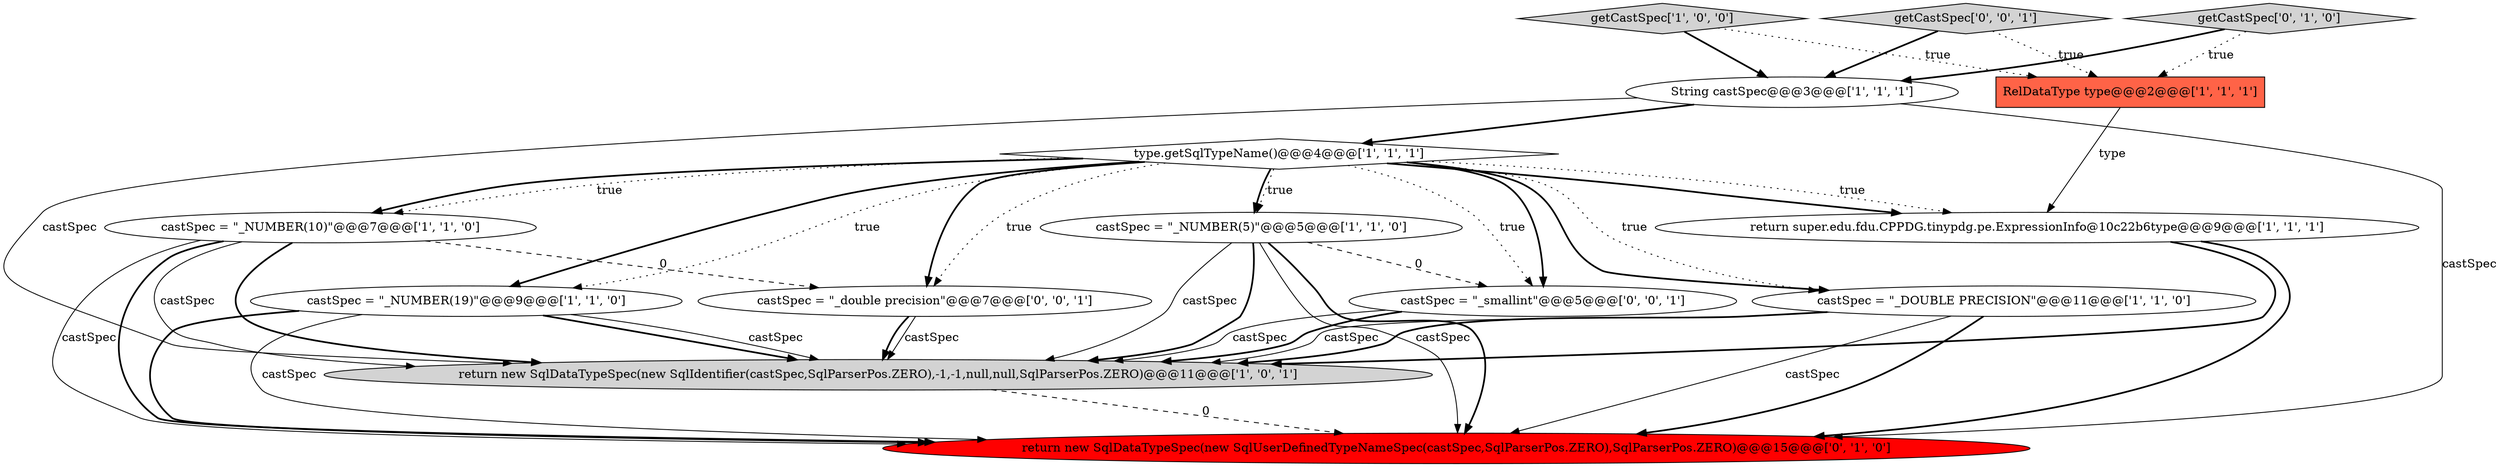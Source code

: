 digraph {
10 [style = filled, label = "getCastSpec['0', '1', '0']", fillcolor = lightgray, shape = diamond image = "AAA0AAABBB2BBB"];
0 [style = filled, label = "RelDataType type@@@2@@@['1', '1', '1']", fillcolor = tomato, shape = box image = "AAA0AAABBB1BBB"];
5 [style = filled, label = "getCastSpec['1', '0', '0']", fillcolor = lightgray, shape = diamond image = "AAA0AAABBB1BBB"];
9 [style = filled, label = "String castSpec@@@3@@@['1', '1', '1']", fillcolor = white, shape = ellipse image = "AAA0AAABBB1BBB"];
7 [style = filled, label = "type.getSqlTypeName()@@@4@@@['1', '1', '1']", fillcolor = white, shape = diamond image = "AAA0AAABBB1BBB"];
3 [style = filled, label = "return new SqlDataTypeSpec(new SqlIdentifier(castSpec,SqlParserPos.ZERO),-1,-1,null,null,SqlParserPos.ZERO)@@@11@@@['1', '0', '1']", fillcolor = lightgray, shape = ellipse image = "AAA0AAABBB1BBB"];
13 [style = filled, label = "castSpec = \"_smallint\"@@@5@@@['0', '0', '1']", fillcolor = white, shape = ellipse image = "AAA0AAABBB3BBB"];
1 [style = filled, label = "castSpec = \"_NUMBER(10)\"@@@7@@@['1', '1', '0']", fillcolor = white, shape = ellipse image = "AAA0AAABBB1BBB"];
8 [style = filled, label = "castSpec = \"_DOUBLE PRECISION\"@@@11@@@['1', '1', '0']", fillcolor = white, shape = ellipse image = "AAA0AAABBB1BBB"];
12 [style = filled, label = "castSpec = \"_double precision\"@@@7@@@['0', '0', '1']", fillcolor = white, shape = ellipse image = "AAA0AAABBB3BBB"];
14 [style = filled, label = "getCastSpec['0', '0', '1']", fillcolor = lightgray, shape = diamond image = "AAA0AAABBB3BBB"];
11 [style = filled, label = "return new SqlDataTypeSpec(new SqlUserDefinedTypeNameSpec(castSpec,SqlParserPos.ZERO),SqlParserPos.ZERO)@@@15@@@['0', '1', '0']", fillcolor = red, shape = ellipse image = "AAA1AAABBB2BBB"];
2 [style = filled, label = "return super.edu.fdu.CPPDG.tinypdg.pe.ExpressionInfo@10c22b6type@@@9@@@['1', '1', '1']", fillcolor = white, shape = ellipse image = "AAA0AAABBB1BBB"];
4 [style = filled, label = "castSpec = \"_NUMBER(5)\"@@@5@@@['1', '1', '0']", fillcolor = white, shape = ellipse image = "AAA0AAABBB1BBB"];
6 [style = filled, label = "castSpec = \"_NUMBER(19)\"@@@9@@@['1', '1', '0']", fillcolor = white, shape = ellipse image = "AAA0AAABBB1BBB"];
7->13 [style = bold, label=""];
6->3 [style = bold, label=""];
4->3 [style = bold, label=""];
7->6 [style = dotted, label="true"];
7->2 [style = dotted, label="true"];
0->2 [style = solid, label="type"];
7->1 [style = bold, label=""];
5->9 [style = bold, label=""];
14->0 [style = dotted, label="true"];
1->3 [style = solid, label="castSpec"];
7->12 [style = bold, label=""];
13->3 [style = solid, label="castSpec"];
2->3 [style = bold, label=""];
7->13 [style = dotted, label="true"];
12->3 [style = solid, label="castSpec"];
8->3 [style = bold, label=""];
1->3 [style = bold, label=""];
5->0 [style = dotted, label="true"];
7->4 [style = bold, label=""];
4->11 [style = solid, label="castSpec"];
9->7 [style = bold, label=""];
7->8 [style = bold, label=""];
8->11 [style = solid, label="castSpec"];
1->11 [style = bold, label=""];
7->12 [style = dotted, label="true"];
1->12 [style = dashed, label="0"];
9->3 [style = solid, label="castSpec"];
1->11 [style = solid, label="castSpec"];
13->3 [style = bold, label=""];
7->2 [style = bold, label=""];
9->11 [style = solid, label="castSpec"];
6->11 [style = bold, label=""];
6->3 [style = solid, label="castSpec"];
7->6 [style = bold, label=""];
4->3 [style = solid, label="castSpec"];
7->4 [style = dotted, label="true"];
10->0 [style = dotted, label="true"];
14->9 [style = bold, label=""];
10->9 [style = bold, label=""];
12->3 [style = bold, label=""];
4->13 [style = dashed, label="0"];
4->11 [style = bold, label=""];
7->1 [style = dotted, label="true"];
8->3 [style = solid, label="castSpec"];
8->11 [style = bold, label=""];
7->8 [style = dotted, label="true"];
2->11 [style = bold, label=""];
3->11 [style = dashed, label="0"];
6->11 [style = solid, label="castSpec"];
}
